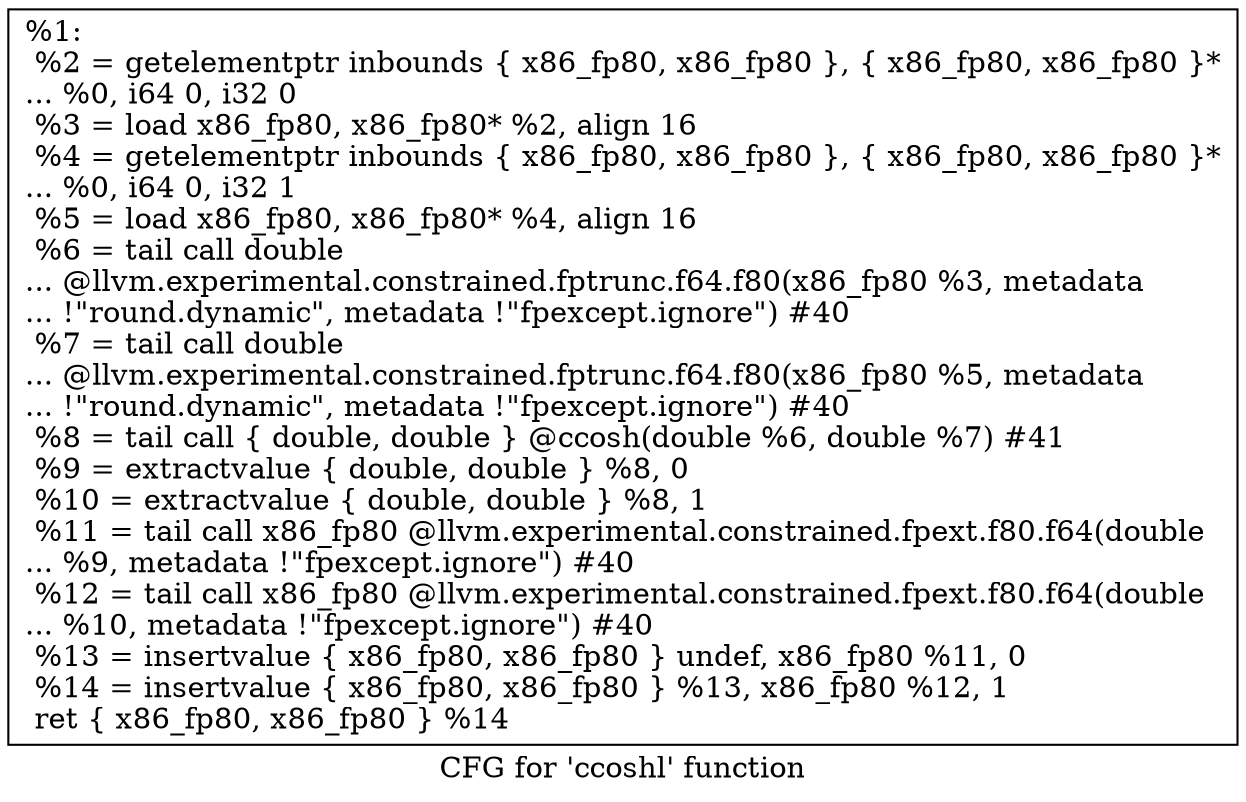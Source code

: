 digraph "CFG for 'ccoshl' function" {
	label="CFG for 'ccoshl' function";

	Node0x1caefd0 [shape=record,label="{%1:\l  %2 = getelementptr inbounds \{ x86_fp80, x86_fp80 \}, \{ x86_fp80, x86_fp80 \}*\l... %0, i64 0, i32 0\l  %3 = load x86_fp80, x86_fp80* %2, align 16\l  %4 = getelementptr inbounds \{ x86_fp80, x86_fp80 \}, \{ x86_fp80, x86_fp80 \}*\l... %0, i64 0, i32 1\l  %5 = load x86_fp80, x86_fp80* %4, align 16\l  %6 = tail call double\l... @llvm.experimental.constrained.fptrunc.f64.f80(x86_fp80 %3, metadata\l... !\"round.dynamic\", metadata !\"fpexcept.ignore\") #40\l  %7 = tail call double\l... @llvm.experimental.constrained.fptrunc.f64.f80(x86_fp80 %5, metadata\l... !\"round.dynamic\", metadata !\"fpexcept.ignore\") #40\l  %8 = tail call \{ double, double \} @ccosh(double %6, double %7) #41\l  %9 = extractvalue \{ double, double \} %8, 0\l  %10 = extractvalue \{ double, double \} %8, 1\l  %11 = tail call x86_fp80 @llvm.experimental.constrained.fpext.f80.f64(double\l... %9, metadata !\"fpexcept.ignore\") #40\l  %12 = tail call x86_fp80 @llvm.experimental.constrained.fpext.f80.f64(double\l... %10, metadata !\"fpexcept.ignore\") #40\l  %13 = insertvalue \{ x86_fp80, x86_fp80 \} undef, x86_fp80 %11, 0\l  %14 = insertvalue \{ x86_fp80, x86_fp80 \} %13, x86_fp80 %12, 1\l  ret \{ x86_fp80, x86_fp80 \} %14\l}"];
}
